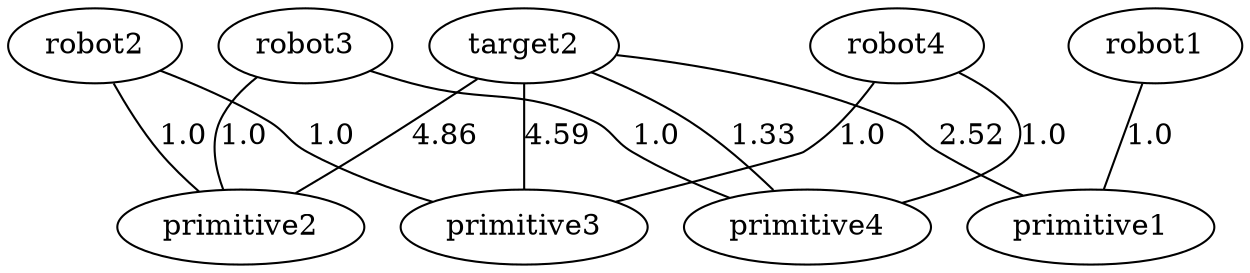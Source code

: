 strict graph {
	graph [bb="0,0,0,0"];
	node [label="\N"];
	robot2	 [pos="-225.000000,75.000000)"];
	primitive2	 [pos="-225.000000,0.000000)"];
	robot2 -- primitive2	 [label=1.0,
		weight=1.0];
	primitive3	 [pos="-75.000000,0.000000)"];
	robot2 -- primitive3	 [label=1.0,
		weight=1.0];
	robot3	 [pos="-75.000000,75.000000)"];
	robot3 -- primitive2	 [label=1.0,
		weight=1.0];
	primitive4	 [pos="75.000000,0.000000)"];
	robot3 -- primitive4	 [label=1.0,
		weight=1.0];
	robot4	 [pos="75.000000,75.000000)"];
	robot4 -- primitive3	 [label=1.0,
		weight=1.0];
	robot4 -- primitive4	 [label=1.0,
		weight=1.0];
	robot1	 [pos="225.000000,75.000000)"];
	primitive1	 [pos="225.000000,0.000000)"];
	robot1 -- primitive1	 [label=1.0,
		weight=1.0];
	target2	 [pos="0.000000,-75.000000)"];
	target2 -- primitive2	 [label=4.86,
		weight=4.8624587059];
	target2 -- primitive3	 [label=4.59,
		weight=4.58881473541];
	target2 -- primitive4	 [label=1.33,
		weight=1.3273178339];
	target2 -- primitive1	 [label=2.52,
		weight=2.52001976967];
}
